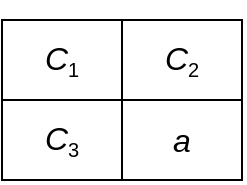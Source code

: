 <mxfile version="15.9.4" type="github">
  <diagram id="sbo613qIiYQ8NFWOhi26" name="Page-1">
    <mxGraphModel dx="473" dy="294" grid="1" gridSize="10" guides="1" tooltips="1" connect="1" arrows="1" fold="1" page="1" pageScale="1" pageWidth="827" pageHeight="1169" math="0" shadow="0">
      <root>
        <mxCell id="0" />
        <mxCell id="1" parent="0" />
        <mxCell id="btlJoWB4iJXN2oHKI0xh-6" value="&lt;h1&gt;&lt;br&gt;&lt;/h1&gt;" style="text;html=1;strokeColor=default;fillColor=none;spacing=5;spacingTop=-20;whiteSpace=wrap;overflow=hidden;rounded=0;" vertex="1" parent="1">
          <mxGeometry x="200" y="40" width="120" height="80" as="geometry" />
        </mxCell>
        <mxCell id="btlJoWB4iJXN2oHKI0xh-7" value="" style="endArrow=none;html=1;rounded=0;exitX=0;exitY=0.5;exitDx=0;exitDy=0;entryX=1;entryY=0.5;entryDx=0;entryDy=0;" edge="1" parent="1" source="btlJoWB4iJXN2oHKI0xh-6" target="btlJoWB4iJXN2oHKI0xh-6">
          <mxGeometry width="50" height="50" relative="1" as="geometry">
            <mxPoint x="390" y="330" as="sourcePoint" />
            <mxPoint x="440" y="280" as="targetPoint" />
          </mxGeometry>
        </mxCell>
        <mxCell id="btlJoWB4iJXN2oHKI0xh-8" value="" style="endArrow=none;html=1;rounded=0;entryX=0.5;entryY=0;entryDx=0;entryDy=0;exitX=0.5;exitY=1;exitDx=0;exitDy=0;" edge="1" parent="1" source="btlJoWB4iJXN2oHKI0xh-6" target="btlJoWB4iJXN2oHKI0xh-6">
          <mxGeometry width="50" height="50" relative="1" as="geometry">
            <mxPoint x="390" y="330" as="sourcePoint" />
            <mxPoint x="440" y="280" as="targetPoint" />
          </mxGeometry>
        </mxCell>
        <mxCell id="btlJoWB4iJXN2oHKI0xh-9" value="&lt;i style=&quot;font-size: 16px&quot;&gt;C&lt;/i&gt;&lt;sub&gt;1&lt;/sub&gt;" style="text;html=1;strokeColor=none;fillColor=none;align=center;verticalAlign=middle;whiteSpace=wrap;rounded=0;" vertex="1" parent="1">
          <mxGeometry x="200" y="40" width="60" height="40" as="geometry" />
        </mxCell>
        <mxCell id="btlJoWB4iJXN2oHKI0xh-10" value="&lt;i style=&quot;font-size: 16px&quot;&gt;C&lt;/i&gt;&lt;sub&gt;2&lt;/sub&gt;" style="text;html=1;strokeColor=none;fillColor=none;align=center;verticalAlign=middle;whiteSpace=wrap;rounded=0;" vertex="1" parent="1">
          <mxGeometry x="260" y="40" width="60" height="40" as="geometry" />
        </mxCell>
        <mxCell id="btlJoWB4iJXN2oHKI0xh-11" value="&lt;i style=&quot;font-size: 16px&quot;&gt;C&lt;/i&gt;&lt;sub&gt;3&lt;/sub&gt;" style="text;html=1;strokeColor=none;fillColor=none;align=center;verticalAlign=middle;whiteSpace=wrap;rounded=0;" vertex="1" parent="1">
          <mxGeometry x="200" y="80" width="60" height="40" as="geometry" />
        </mxCell>
        <mxCell id="btlJoWB4iJXN2oHKI0xh-12" value="&lt;font size=&quot;3&quot;&gt;&lt;i&gt;a&lt;/i&gt;&lt;/font&gt;" style="text;html=1;strokeColor=none;fillColor=none;align=center;verticalAlign=middle;whiteSpace=wrap;rounded=0;" vertex="1" parent="1">
          <mxGeometry x="260" y="80" width="60" height="40" as="geometry" />
        </mxCell>
      </root>
    </mxGraphModel>
  </diagram>
</mxfile>
